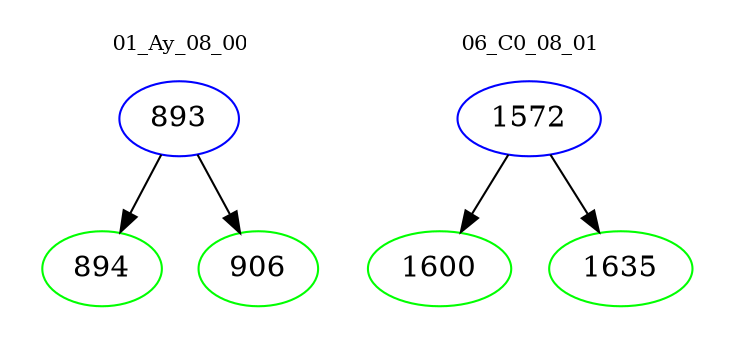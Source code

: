 digraph{
subgraph cluster_0 {
color = white
label = "01_Ay_08_00";
fontsize=10;
T0_893 [label="893", color="blue"]
T0_893 -> T0_894 [color="black"]
T0_894 [label="894", color="green"]
T0_893 -> T0_906 [color="black"]
T0_906 [label="906", color="green"]
}
subgraph cluster_1 {
color = white
label = "06_C0_08_01";
fontsize=10;
T1_1572 [label="1572", color="blue"]
T1_1572 -> T1_1600 [color="black"]
T1_1600 [label="1600", color="green"]
T1_1572 -> T1_1635 [color="black"]
T1_1635 [label="1635", color="green"]
}
}
